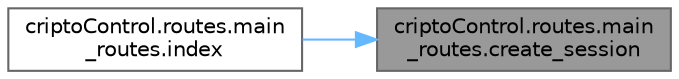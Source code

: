 digraph "criptoControl.routes.main_routes.create_session"
{
 // LATEX_PDF_SIZE
  bgcolor="transparent";
  edge [fontname=Helvetica,fontsize=10,labelfontname=Helvetica,labelfontsize=10];
  node [fontname=Helvetica,fontsize=10,shape=box,height=0.2,width=0.4];
  rankdir="RL";
  Node1 [id="Node000001",label="criptoControl.routes.main\l_routes.create_session",height=0.2,width=0.4,color="gray40", fillcolor="grey60", style="filled", fontcolor="black",tooltip=" "];
  Node1 -> Node2 [id="edge1_Node000001_Node000002",dir="back",color="steelblue1",style="solid",tooltip=" "];
  Node2 [id="Node000002",label="criptoControl.routes.main\l_routes.index",height=0.2,width=0.4,color="grey40", fillcolor="white", style="filled",URL="$namespacecripto_control_1_1routes_1_1main__routes.html#a9618e6dc7a6070a0b606bb655fa532f8",tooltip=" "];
}
